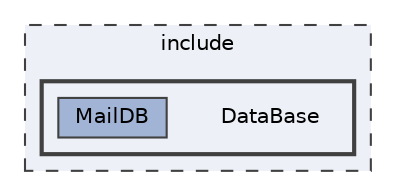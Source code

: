 digraph "include/DataBase"
{
 // LATEX_PDF_SIZE
  bgcolor="transparent";
  edge [fontname=Helvetica,fontsize=10,labelfontname=Helvetica,labelfontsize=10];
  node [fontname=Helvetica,fontsize=10,shape=box,height=0.2,width=0.4];
  compound=true
  subgraph clusterdir_d44c64559bbebec7f509842c48db8b23 {
    graph [ bgcolor="#edf0f7", pencolor="grey25", label="include", fontname=Helvetica,fontsize=10 style="filled,dashed", URL="dir_d44c64559bbebec7f509842c48db8b23.html",tooltip=""]
  subgraph clusterdir_1d3af7ce931af215d93e624dce21e856 {
    graph [ bgcolor="#edf0f7", pencolor="grey25", label="", fontname=Helvetica,fontsize=10 style="filled,bold", URL="dir_1d3af7ce931af215d93e624dce21e856.html",tooltip=""]
    dir_1d3af7ce931af215d93e624dce21e856 [shape=plaintext, label="DataBase"];
  dir_e4d1692c0757643e8ca5d22ac8807e21 [label="MailDB", fillcolor="#a2b4d6", color="grey25", style="filled", URL="dir_e4d1692c0757643e8ca5d22ac8807e21.html",tooltip=""];
  }
  }
}
